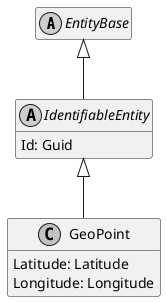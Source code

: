 ﻿@startuml
skinparam monochrome true
hide empty members

abstract class EntityBase {
}

EntityBase <|-- IdentifiableEntity

abstract class IdentifiableEntity {
    Id: Guid
}

IdentifiableEntity <|-- GeoPoint

class GeoPoint {
    Latitude: Latitude
    Longitude: Longitude
}

@enduml
